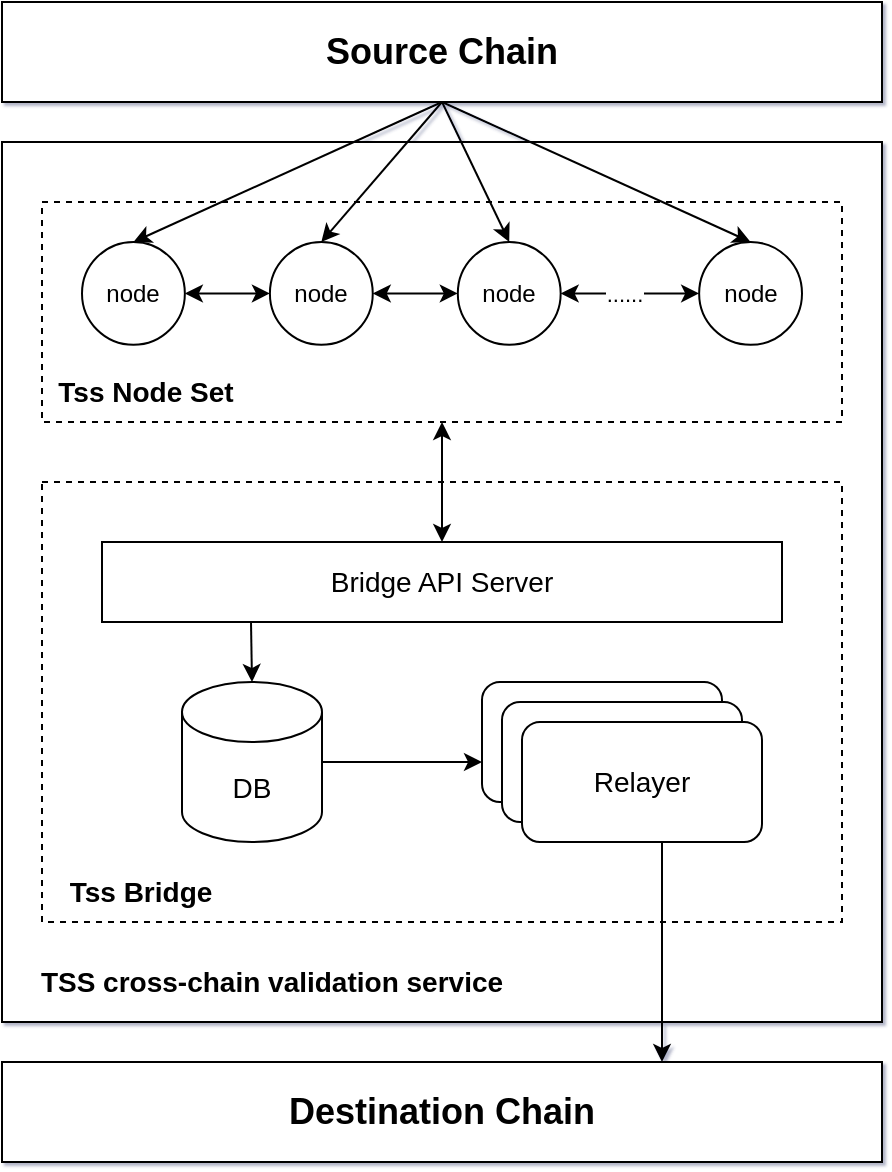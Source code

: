 <mxfile version="17.2.5" type="github" pages="3">
  <diagram id="26eV3ZIRrawxO_ZgqYXO" name="arch">
    <mxGraphModel dx="946" dy="557" grid="0" gridSize="10" guides="1" tooltips="1" connect="1" arrows="1" fold="1" page="1" pageScale="1" pageWidth="827" pageHeight="1169" background="none" math="0" shadow="1">
      <root>
        <mxCell id="0" />
        <mxCell id="1" parent="0" />
        <mxCell id="dzvUKzrdcoG2YfKmjJi--2" value="" style="whiteSpace=wrap;html=1;aspect=fixed;" vertex="1" parent="1">
          <mxGeometry x="130" y="140" width="440" height="440" as="geometry" />
        </mxCell>
        <mxCell id="dzvUKzrdcoG2YfKmjJi--1" value="&lt;b&gt;&lt;font style=&quot;font-size: 18px&quot;&gt;Source Chain&lt;/font&gt;&lt;/b&gt;" style="rounded=0;whiteSpace=wrap;html=1;" vertex="1" parent="1">
          <mxGeometry x="130" y="70" width="440" height="50" as="geometry" />
        </mxCell>
        <mxCell id="dzvUKzrdcoG2YfKmjJi--3" value="" style="rounded=0;whiteSpace=wrap;html=1;dashed=1;" vertex="1" parent="1">
          <mxGeometry x="150" y="170" width="400" height="110" as="geometry" />
        </mxCell>
        <mxCell id="dzvUKzrdcoG2YfKmjJi--20" value="" style="group" vertex="1" connectable="0" parent="1">
          <mxGeometry x="170" y="190" width="360" height="60" as="geometry" />
        </mxCell>
        <mxCell id="dzvUKzrdcoG2YfKmjJi--4" value="node" style="ellipse;whiteSpace=wrap;html=1;aspect=fixed;" vertex="1" parent="dzvUKzrdcoG2YfKmjJi--20">
          <mxGeometry width="51.429" height="51.429" as="geometry" />
        </mxCell>
        <mxCell id="dzvUKzrdcoG2YfKmjJi--5" value="node" style="ellipse;whiteSpace=wrap;html=1;aspect=fixed;" vertex="1" parent="dzvUKzrdcoG2YfKmjJi--20">
          <mxGeometry x="93.951" width="51.429" height="51.429" as="geometry" />
        </mxCell>
        <mxCell id="dzvUKzrdcoG2YfKmjJi--6" value="&lt;span&gt;node&lt;/span&gt;" style="ellipse;whiteSpace=wrap;html=1;aspect=fixed;" vertex="1" parent="dzvUKzrdcoG2YfKmjJi--20">
          <mxGeometry x="187.903" width="51.429" height="51.429" as="geometry" />
        </mxCell>
        <mxCell id="dzvUKzrdcoG2YfKmjJi--7" value="&lt;span&gt;node&lt;/span&gt;" style="ellipse;whiteSpace=wrap;html=1;aspect=fixed;" vertex="1" parent="dzvUKzrdcoG2YfKmjJi--20">
          <mxGeometry x="308.571" width="51.429" height="51.429" as="geometry" />
        </mxCell>
        <mxCell id="dzvUKzrdcoG2YfKmjJi--8" value="" style="endArrow=classic;startArrow=classic;html=1;rounded=0;exitX=1;exitY=0.5;exitDx=0;exitDy=0;entryX=0;entryY=0.5;entryDx=0;entryDy=0;" edge="1" parent="dzvUKzrdcoG2YfKmjJi--20" source="dzvUKzrdcoG2YfKmjJi--4" target="dzvUKzrdcoG2YfKmjJi--5">
          <mxGeometry width="50" height="50" relative="1" as="geometry">
            <mxPoint x="57.815" y="120" as="sourcePoint" />
            <mxPoint x="93.95" y="70" as="targetPoint" />
          </mxGeometry>
        </mxCell>
        <mxCell id="dzvUKzrdcoG2YfKmjJi--17" value="" style="endArrow=classic;startArrow=classic;html=1;rounded=0;exitX=1;exitY=0.5;exitDx=0;exitDy=0;entryX=0;entryY=0.5;entryDx=0;entryDy=0;" edge="1" parent="dzvUKzrdcoG2YfKmjJi--20" source="dzvUKzrdcoG2YfKmjJi--6" target="dzvUKzrdcoG2YfKmjJi--7">
          <mxGeometry width="50" height="50" relative="1" as="geometry">
            <mxPoint x="188.571" y="120" as="sourcePoint" />
            <mxPoint x="231.429" y="70" as="targetPoint" />
          </mxGeometry>
        </mxCell>
        <mxCell id="dzvUKzrdcoG2YfKmjJi--19" value="......" style="edgeLabel;html=1;align=center;verticalAlign=middle;resizable=0;points=[];" vertex="1" connectable="0" parent="dzvUKzrdcoG2YfKmjJi--17">
          <mxGeometry x="-0.242" y="-1" relative="1" as="geometry">
            <mxPoint x="5" y="-1" as="offset" />
          </mxGeometry>
        </mxCell>
        <mxCell id="dzvUKzrdcoG2YfKmjJi--18" value="" style="endArrow=classic;startArrow=classic;html=1;rounded=0;exitX=1;exitY=0.5;exitDx=0;exitDy=0;" edge="1" parent="dzvUKzrdcoG2YfKmjJi--20" source="dzvUKzrdcoG2YfKmjJi--5" target="dzvUKzrdcoG2YfKmjJi--6">
          <mxGeometry width="50" height="50" relative="1" as="geometry">
            <mxPoint x="214.286" y="180" as="sourcePoint" />
            <mxPoint x="257.143" y="130" as="targetPoint" />
          </mxGeometry>
        </mxCell>
        <mxCell id="dzvUKzrdcoG2YfKmjJi--21" value="&lt;b&gt;&lt;font style=&quot;font-size: 14px&quot;&gt;Tss Node Set&lt;/font&gt;&lt;/b&gt;" style="text;html=1;strokeColor=none;fillColor=none;align=center;verticalAlign=middle;whiteSpace=wrap;rounded=0;" vertex="1" parent="1">
          <mxGeometry x="150" y="250" width="104" height="30" as="geometry" />
        </mxCell>
        <mxCell id="dzvUKzrdcoG2YfKmjJi--22" value="" style="rounded=0;whiteSpace=wrap;html=1;fontSize=14;dashed=1;" vertex="1" parent="1">
          <mxGeometry x="150" y="310" width="400" height="220" as="geometry" />
        </mxCell>
        <mxCell id="dzvUKzrdcoG2YfKmjJi--23" value="Bridge API Server" style="rounded=0;whiteSpace=wrap;html=1;fontSize=14;" vertex="1" parent="1">
          <mxGeometry x="180" y="340" width="340" height="40" as="geometry" />
        </mxCell>
        <mxCell id="dzvUKzrdcoG2YfKmjJi--24" value="DB" style="shape=cylinder3;whiteSpace=wrap;html=1;boundedLbl=1;backgroundOutline=1;size=15;fontSize=14;" vertex="1" parent="1">
          <mxGeometry x="220" y="410" width="70" height="80" as="geometry" />
        </mxCell>
        <mxCell id="dzvUKzrdcoG2YfKmjJi--25" value="" style="endArrow=classic;html=1;rounded=0;fontSize=14;" edge="1" parent="1">
          <mxGeometry width="50" height="50" relative="1" as="geometry">
            <mxPoint x="254.5" y="380" as="sourcePoint" />
            <mxPoint x="255" y="410" as="targetPoint" />
          </mxGeometry>
        </mxCell>
        <mxCell id="dzvUKzrdcoG2YfKmjJi--36" style="edgeStyle=none;rounded=0;orthogonalLoop=1;jettySize=auto;html=1;entryX=0.75;entryY=0;entryDx=0;entryDy=0;fontSize=18;" edge="1" parent="1" target="dzvUKzrdcoG2YfKmjJi--31">
          <mxGeometry relative="1" as="geometry">
            <mxPoint x="460" y="490" as="sourcePoint" />
          </mxGeometry>
        </mxCell>
        <mxCell id="dzvUKzrdcoG2YfKmjJi--27" value="" style="endArrow=classic;html=1;rounded=0;fontSize=14;exitX=1;exitY=0.5;exitDx=0;exitDy=0;exitPerimeter=0;entryX=0;entryY=0.667;entryDx=0;entryDy=0;entryPerimeter=0;" edge="1" parent="1" source="dzvUKzrdcoG2YfKmjJi--24" target="dzvUKzrdcoG2YfKmjJi--26">
          <mxGeometry width="50" height="50" relative="1" as="geometry">
            <mxPoint x="290" y="490" as="sourcePoint" />
            <mxPoint x="360" y="450" as="targetPoint" />
          </mxGeometry>
        </mxCell>
        <mxCell id="dzvUKzrdcoG2YfKmjJi--28" value="&lt;b&gt;&lt;font style=&quot;font-size: 14px&quot;&gt;Tss Bridge&lt;/font&gt;&lt;/b&gt;" style="text;html=1;strokeColor=none;fillColor=none;align=center;verticalAlign=middle;whiteSpace=wrap;rounded=0;fontSize=14;" vertex="1" parent="1">
          <mxGeometry x="160" y="500" width="79" height="30" as="geometry" />
        </mxCell>
        <mxCell id="dzvUKzrdcoG2YfKmjJi--29" value="" style="endArrow=classic;startArrow=classic;html=1;rounded=0;fontSize=14;entryX=0.5;entryY=1;entryDx=0;entryDy=0;" edge="1" parent="1" target="dzvUKzrdcoG2YfKmjJi--3">
          <mxGeometry width="50" height="50" relative="1" as="geometry">
            <mxPoint x="350" y="340" as="sourcePoint" />
            <mxPoint x="349.5" y="290" as="targetPoint" />
          </mxGeometry>
        </mxCell>
        <mxCell id="dzvUKzrdcoG2YfKmjJi--30" value="&lt;b&gt;TSS cross-chain validation service&lt;/b&gt;" style="text;html=1;strokeColor=none;fillColor=none;align=center;verticalAlign=middle;whiteSpace=wrap;rounded=0;fontSize=14;" vertex="1" parent="1">
          <mxGeometry x="140" y="550" width="250" height="20" as="geometry" />
        </mxCell>
        <mxCell id="dzvUKzrdcoG2YfKmjJi--31" value="&lt;b&gt;&lt;font style=&quot;font-size: 18px&quot;&gt;Destination Chain&lt;/font&gt;&lt;/b&gt;" style="rounded=0;whiteSpace=wrap;html=1;" vertex="1" parent="1">
          <mxGeometry x="130" y="600" width="440" height="50" as="geometry" />
        </mxCell>
        <mxCell id="dzvUKzrdcoG2YfKmjJi--32" style="rounded=0;orthogonalLoop=1;jettySize=auto;html=1;exitX=0.5;exitY=1;exitDx=0;exitDy=0;entryX=0.5;entryY=0;entryDx=0;entryDy=0;fontSize=18;" edge="1" parent="1" source="dzvUKzrdcoG2YfKmjJi--1" target="dzvUKzrdcoG2YfKmjJi--4">
          <mxGeometry relative="1" as="geometry" />
        </mxCell>
        <mxCell id="dzvUKzrdcoG2YfKmjJi--33" style="edgeStyle=none;rounded=0;orthogonalLoop=1;jettySize=auto;html=1;entryX=0.5;entryY=0;entryDx=0;entryDy=0;fontSize=18;exitX=0.5;exitY=1;exitDx=0;exitDy=0;" edge="1" parent="1" source="dzvUKzrdcoG2YfKmjJi--1" target="dzvUKzrdcoG2YfKmjJi--5">
          <mxGeometry relative="1" as="geometry" />
        </mxCell>
        <mxCell id="dzvUKzrdcoG2YfKmjJi--34" style="edgeStyle=none;rounded=0;orthogonalLoop=1;jettySize=auto;html=1;exitX=0.5;exitY=1;exitDx=0;exitDy=0;entryX=0.5;entryY=0;entryDx=0;entryDy=0;fontSize=18;" edge="1" parent="1" source="dzvUKzrdcoG2YfKmjJi--1" target="dzvUKzrdcoG2YfKmjJi--6">
          <mxGeometry relative="1" as="geometry" />
        </mxCell>
        <mxCell id="dzvUKzrdcoG2YfKmjJi--35" style="edgeStyle=none;rounded=0;orthogonalLoop=1;jettySize=auto;html=1;exitX=0.5;exitY=1;exitDx=0;exitDy=0;entryX=0.5;entryY=0;entryDx=0;entryDy=0;fontSize=18;" edge="1" parent="1" source="dzvUKzrdcoG2YfKmjJi--1" target="dzvUKzrdcoG2YfKmjJi--7">
          <mxGeometry relative="1" as="geometry" />
        </mxCell>
        <mxCell id="dzvUKzrdcoG2YfKmjJi--40" value="" style="group" vertex="1" connectable="0" parent="1">
          <mxGeometry x="370" y="410" width="140" height="80" as="geometry" />
        </mxCell>
        <mxCell id="dzvUKzrdcoG2YfKmjJi--26" value="Relayer" style="rounded=1;whiteSpace=wrap;html=1;fontSize=14;" vertex="1" parent="dzvUKzrdcoG2YfKmjJi--40">
          <mxGeometry width="120" height="60" as="geometry" />
        </mxCell>
        <mxCell id="dzvUKzrdcoG2YfKmjJi--37" value="Relayer" style="rounded=1;whiteSpace=wrap;html=1;fontSize=14;" vertex="1" parent="dzvUKzrdcoG2YfKmjJi--40">
          <mxGeometry x="10" y="10" width="120" height="60" as="geometry" />
        </mxCell>
        <mxCell id="dzvUKzrdcoG2YfKmjJi--38" value="Relayer" style="rounded=1;whiteSpace=wrap;html=1;fontSize=14;" vertex="1" parent="dzvUKzrdcoG2YfKmjJi--40">
          <mxGeometry x="20" y="20" width="120" height="60" as="geometry" />
        </mxCell>
      </root>
    </mxGraphModel>
  </diagram>
  <diagram id="fqnMtmJkmWyak88JgbD0" name="relayd">
    <mxGraphModel dx="946" dy="557" grid="0" gridSize="10" guides="1" tooltips="1" connect="1" arrows="1" fold="1" page="1" pageScale="1" pageWidth="827" pageHeight="1169" math="0" shadow="0">
      <root>
        <mxCell id="0" />
        <mxCell id="1" parent="0" />
        <mxCell id="tj-BnypWOK7fnNwKteRC-2" value="tss node" style="ellipse;whiteSpace=wrap;html=1;fontSize=18;" vertex="1" parent="1">
          <mxGeometry x="10" y="280" width="120" height="80" as="geometry" />
        </mxCell>
        <mxCell id="tj-BnypWOK7fnNwKteRC-3" value="&lt;font style=&quot;font-size: 14px&quot;&gt;eventN&lt;/font&gt;" style="rounded=0;whiteSpace=wrap;html=1;fontSize=18;" vertex="1" parent="1">
          <mxGeometry x="240" y="240" width="80" height="40" as="geometry" />
        </mxCell>
        <mxCell id="tj-BnypWOK7fnNwKteRC-4" value="&lt;font style=&quot;font-size: 14px&quot;&gt;nonceN&lt;/font&gt;" style="rounded=0;whiteSpace=wrap;html=1;fontSize=18;" vertex="1" parent="1">
          <mxGeometry x="320" y="240" width="80" height="40" as="geometry" />
        </mxCell>
        <mxCell id="tj-BnypWOK7fnNwKteRC-5" value="......" style="rounded=0;whiteSpace=wrap;html=1;fontSize=18;" vertex="1" parent="1">
          <mxGeometry x="240" y="280" width="80" height="40" as="geometry" />
        </mxCell>
        <mxCell id="tj-BnypWOK7fnNwKteRC-6" value="......" style="rounded=0;whiteSpace=wrap;html=1;fontSize=18;" vertex="1" parent="1">
          <mxGeometry x="320" y="280" width="80" height="40" as="geometry" />
        </mxCell>
        <mxCell id="tj-BnypWOK7fnNwKteRC-7" value="&lt;font style=&quot;font-size: 14px&quot;&gt;event2&lt;/font&gt;" style="rounded=0;whiteSpace=wrap;html=1;fontSize=18;" vertex="1" parent="1">
          <mxGeometry x="240" y="320" width="80" height="40" as="geometry" />
        </mxCell>
        <mxCell id="tj-BnypWOK7fnNwKteRC-8" value="&lt;font style=&quot;font-size: 14px&quot;&gt;nonce2&lt;/font&gt;" style="rounded=0;whiteSpace=wrap;html=1;fontSize=18;" vertex="1" parent="1">
          <mxGeometry x="320" y="320" width="80" height="40" as="geometry" />
        </mxCell>
        <mxCell id="tj-BnypWOK7fnNwKteRC-9" value="&lt;font style=&quot;font-size: 14px&quot;&gt;event1&lt;/font&gt;" style="rounded=0;whiteSpace=wrap;html=1;fontSize=18;" vertex="1" parent="1">
          <mxGeometry x="240" y="360" width="80" height="40" as="geometry" />
        </mxCell>
        <mxCell id="tj-BnypWOK7fnNwKteRC-10" value="&lt;font style=&quot;font-size: 14px&quot;&gt;nonce1&lt;/font&gt;" style="rounded=0;whiteSpace=wrap;html=1;fontSize=18;" vertex="1" parent="1">
          <mxGeometry x="320" y="360" width="80" height="40" as="geometry" />
        </mxCell>
        <mxCell id="tj-BnypWOK7fnNwKteRC-13" value="relayd" style="ellipse;whiteSpace=wrap;html=1;fontSize=18;fillColor=#fff2cc;strokeColor=#d6b656;" vertex="1" parent="1">
          <mxGeometry x="500" y="370" width="120" height="80" as="geometry" />
        </mxCell>
        <mxCell id="tj-BnypWOK7fnNwKteRC-14" value="" style="shape=flexArrow;endArrow=classic;html=1;rounded=0;fontSize=18;" edge="1" parent="1">
          <mxGeometry width="50" height="50" relative="1" as="geometry">
            <mxPoint x="410" y="380" as="sourcePoint" />
            <mxPoint x="490" y="400" as="targetPoint" />
          </mxGeometry>
        </mxCell>
        <mxCell id="tj-BnypWOK7fnNwKteRC-15" value="&lt;font style=&quot;font-size: 12px&quot;&gt;query&lt;/font&gt;" style="edgeLabel;html=1;align=center;verticalAlign=middle;resizable=0;points=[];fontSize=18;" vertex="1" connectable="0" parent="tj-BnypWOK7fnNwKteRC-14">
          <mxGeometry x="-0.059" y="-3" relative="1" as="geometry">
            <mxPoint x="-7" y="-12" as="offset" />
          </mxGeometry>
        </mxCell>
        <mxCell id="tj-BnypWOK7fnNwKteRC-16" value="block chain" style="ellipse;shape=cloud;whiteSpace=wrap;html=1;fontSize=18;" vertex="1" parent="1">
          <mxGeometry x="570" y="180" width="170" height="100" as="geometry" />
        </mxCell>
        <mxCell id="tj-BnypWOK7fnNwKteRC-17" value="" style="shape=flexArrow;endArrow=classic;html=1;rounded=0;fontSize=18;" edge="1" parent="1" target="tj-BnypWOK7fnNwKteRC-16">
          <mxGeometry width="50" height="50" relative="1" as="geometry">
            <mxPoint x="600" y="370" as="sourcePoint" />
            <mxPoint x="630" y="350" as="targetPoint" />
          </mxGeometry>
        </mxCell>
        <mxCell id="tj-BnypWOK7fnNwKteRC-18" value="&lt;font style=&quot;font-size: 12px&quot;&gt;broadcast&lt;/font&gt;" style="edgeLabel;html=1;align=center;verticalAlign=middle;resizable=0;points=[];fontSize=18;" vertex="1" connectable="0" parent="tj-BnypWOK7fnNwKteRC-17">
          <mxGeometry x="-0.308" y="-2" relative="1" as="geometry">
            <mxPoint y="-1" as="offset" />
          </mxGeometry>
        </mxCell>
        <mxCell id="tj-BnypWOK7fnNwKteRC-22" value="" style="shape=flexArrow;endArrow=classic;html=1;rounded=0;fontSize=18;curved=1;" edge="1" parent="1">
          <mxGeometry width="50" height="50" relative="1" as="geometry">
            <mxPoint x="140" y="300" as="sourcePoint" />
            <mxPoint x="230" y="260" as="targetPoint" />
          </mxGeometry>
        </mxCell>
        <mxCell id="tj-BnypWOK7fnNwKteRC-23" value="&lt;font style=&quot;font-size: 12px&quot;&gt;insert&lt;/font&gt;" style="edgeLabel;html=1;align=center;verticalAlign=middle;resizable=0;points=[];fontSize=18;" vertex="1" connectable="0" parent="tj-BnypWOK7fnNwKteRC-22">
          <mxGeometry x="-0.002" y="2" relative="1" as="geometry">
            <mxPoint as="offset" />
          </mxGeometry>
        </mxCell>
        <mxCell id="tj-BnypWOK7fnNwKteRC-24" value="&lt;b&gt;&lt;font style=&quot;font-size: 18px&quot;&gt;Events Table&lt;/font&gt;&lt;/b&gt;" style="text;html=1;strokeColor=none;fillColor=none;align=center;verticalAlign=middle;whiteSpace=wrap;rounded=0;fontSize=14;" vertex="1" parent="1">
          <mxGeometry x="260" y="200" width="130" height="40" as="geometry" />
        </mxCell>
      </root>
    </mxGraphModel>
  </diagram>
  <diagram id="1GgNbptNAkBH2z_Bqdp3" name="changeSigner">
    <mxGraphModel dx="946" dy="557" grid="0" gridSize="10" guides="1" tooltips="1" connect="1" arrows="1" fold="1" page="1" pageScale="1" pageWidth="827" pageHeight="1169" background="none" math="0" shadow="0">
      <root>
        <mxCell id="0" />
        <mxCell id="1" parent="0" />
        <mxCell id="sgoZjsbpFQ32NAwKh-4A-1" value="" style="endArrow=none;html=1;rounded=0;fontSize=18;curved=1;" edge="1" parent="1">
          <mxGeometry width="50" height="50" relative="1" as="geometry">
            <mxPoint y="660" as="sourcePoint" />
            <mxPoint x="760" y="660" as="targetPoint" />
          </mxGeometry>
        </mxCell>
        <mxCell id="sgoZjsbpFQ32NAwKh-4A-5" value="&lt;b&gt;Teleport&lt;/b&gt;" style="text;html=1;strokeColor=none;fillColor=none;align=center;verticalAlign=middle;whiteSpace=wrap;rounded=0;fontSize=18;" vertex="1" parent="1">
          <mxGeometry y="450" width="100" height="30" as="geometry" />
        </mxCell>
        <mxCell id="sgoZjsbpFQ32NAwKh-4A-6" value="&lt;b&gt;Off Chain&lt;/b&gt;" style="text;html=1;strokeColor=none;fillColor=none;align=center;verticalAlign=middle;whiteSpace=wrap;rounded=0;fontSize=18;" vertex="1" parent="1">
          <mxGeometry y="760" width="100" height="30" as="geometry" />
        </mxCell>
        <mxCell id="sgoZjsbpFQ32NAwKh-4A-40" value="" style="edgeStyle=orthogonalEdgeStyle;curved=1;rounded=0;orthogonalLoop=1;jettySize=auto;html=1;fontSize=14;" edge="1" parent="1" source="sgoZjsbpFQ32NAwKh-4A-38" target="sgoZjsbpFQ32NAwKh-4A-39">
          <mxGeometry relative="1" as="geometry" />
        </mxCell>
        <mxCell id="sgoZjsbpFQ32NAwKh-4A-38" value="&lt;font style=&quot;font-size: 12px&quot;&gt;proposal is submitted&lt;/font&gt;" style="rounded=0;whiteSpace=wrap;html=1;fontSize=18;" vertex="1" parent="1">
          <mxGeometry x="130" y="310" width="120" height="60" as="geometry" />
        </mxCell>
        <mxCell id="sgoZjsbpFQ32NAwKh-4A-64" value="" style="edgeStyle=orthogonalEdgeStyle;curved=1;rounded=0;orthogonalLoop=1;jettySize=auto;html=1;fontSize=14;" edge="1" parent="1" source="sgoZjsbpFQ32NAwKh-4A-39" target="sgoZjsbpFQ32NAwKh-4A-63">
          <mxGeometry relative="1" as="geometry" />
        </mxCell>
        <mxCell id="sgoZjsbpFQ32NAwKh-4A-39" value="&lt;div&gt;&lt;font style=&quot;font-size: 12px&quot;&gt;verify the signatures to identify the signers&lt;/font&gt;&lt;/div&gt;" style="rounded=0;whiteSpace=wrap;html=1;fontSize=18;align=center;" vertex="1" parent="1">
          <mxGeometry x="294" y="310" width="120" height="60" as="geometry" />
        </mxCell>
        <mxCell id="sgoZjsbpFQ32NAwKh-4A-79" value="" style="edgeStyle=none;rounded=0;orthogonalLoop=1;jettySize=auto;html=1;fontSize=12;" edge="1" parent="1" source="sgoZjsbpFQ32NAwKh-4A-41" target="sgoZjsbpFQ32NAwKh-4A-78">
          <mxGeometry relative="1" as="geometry" />
        </mxCell>
        <mxCell id="sgoZjsbpFQ32NAwKh-4A-41" value="&lt;font style=&quot;font-size: 12px&quot;&gt;proposal tallying&lt;/font&gt;" style="rounded=0;whiteSpace=wrap;html=1;fontSize=18;" vertex="1" parent="1">
          <mxGeometry x="600" y="490" width="120" height="60" as="geometry" />
        </mxCell>
        <mxCell id="sgoZjsbpFQ32NAwKh-4A-43" value="&lt;b&gt;proposer&lt;/b&gt;" style="shape=umlActor;verticalLabelPosition=bottom;verticalAlign=top;html=1;outlineConnect=0;fontSize=14;" vertex="1" parent="1">
          <mxGeometry x="175" y="130" width="30" height="60" as="geometry" />
        </mxCell>
        <mxCell id="sgoZjsbpFQ32NAwKh-4A-49" value="" style="group" vertex="1" connectable="0" parent="1">
          <mxGeometry x="840" y="480" width="50" height="80" as="geometry" />
        </mxCell>
        <mxCell id="sgoZjsbpFQ32NAwKh-4A-46" value="" style="shape=umlActor;verticalLabelPosition=bottom;verticalAlign=top;html=1;outlineConnect=0;fontSize=14;" vertex="1" parent="sgoZjsbpFQ32NAwKh-4A-49">
          <mxGeometry width="30" height="60" as="geometry" />
        </mxCell>
        <mxCell id="sgoZjsbpFQ32NAwKh-4A-47" value="" style="shape=umlActor;verticalLabelPosition=bottom;verticalAlign=top;html=1;outlineConnect=0;fontSize=14;" vertex="1" parent="sgoZjsbpFQ32NAwKh-4A-49">
          <mxGeometry x="10" y="10" width="30" height="60" as="geometry" />
        </mxCell>
        <mxCell id="sgoZjsbpFQ32NAwKh-4A-48" value="&lt;b&gt;voters&lt;/b&gt;" style="shape=umlActor;verticalLabelPosition=bottom;verticalAlign=top;html=1;outlineConnect=0;fontSize=14;" vertex="1" parent="sgoZjsbpFQ32NAwKh-4A-49">
          <mxGeometry x="20" y="20" width="30" height="60" as="geometry" />
        </mxCell>
        <mxCell id="sgoZjsbpFQ32NAwKh-4A-54" value="" style="shape=flexArrow;endArrow=classic;html=1;rounded=0;fontSize=14;curved=1;" edge="1" parent="1">
          <mxGeometry width="50" height="50" relative="1" as="geometry">
            <mxPoint x="189.5" y="230" as="sourcePoint" />
            <mxPoint x="189.5" y="300" as="targetPoint" />
          </mxGeometry>
        </mxCell>
        <mxCell id="sgoZjsbpFQ32NAwKh-4A-56" value="send a proposal" style="edgeLabel;html=1;align=center;verticalAlign=middle;resizable=0;points=[];fontSize=14;" vertex="1" connectable="0" parent="sgoZjsbpFQ32NAwKh-4A-54">
          <mxGeometry x="-0.357" y="5" relative="1" as="geometry">
            <mxPoint as="offset" />
          </mxGeometry>
        </mxCell>
        <mxCell id="sgoZjsbpFQ32NAwKh-4A-55" value="" style="shape=flexArrow;endArrow=classic;html=1;rounded=0;fontSize=14;curved=1;" edge="1" parent="1">
          <mxGeometry width="50" height="50" relative="1" as="geometry">
            <mxPoint x="819.5" y="519.5" as="sourcePoint" />
            <mxPoint x="730" y="519.5" as="targetPoint" />
          </mxGeometry>
        </mxCell>
        <mxCell id="sgoZjsbpFQ32NAwKh-4A-57" value="vote" style="edgeLabel;html=1;align=center;verticalAlign=middle;resizable=0;points=[];fontSize=14;" vertex="1" connectable="0" parent="sgoZjsbpFQ32NAwKh-4A-55">
          <mxGeometry x="-0.357" relative="1" as="geometry">
            <mxPoint as="offset" />
          </mxGeometry>
        </mxCell>
        <mxCell id="sgoZjsbpFQ32NAwKh-4A-66" value="" style="edgeStyle=orthogonalEdgeStyle;curved=1;rounded=0;orthogonalLoop=1;jettySize=auto;html=1;fontSize=12;" edge="1" parent="1" source="sgoZjsbpFQ32NAwKh-4A-63" target="sgoZjsbpFQ32NAwKh-4A-65">
          <mxGeometry relative="1" as="geometry" />
        </mxCell>
        <mxCell id="sgoZjsbpFQ32NAwKh-4A-67" value="yes" style="edgeLabel;html=1;align=center;verticalAlign=middle;resizable=0;points=[];fontSize=12;" vertex="1" connectable="0" parent="sgoZjsbpFQ32NAwKh-4A-66">
          <mxGeometry x="-0.2" y="-1" relative="1" as="geometry">
            <mxPoint y="1" as="offset" />
          </mxGeometry>
        </mxCell>
        <mxCell id="sgoZjsbpFQ32NAwKh-4A-69" value="&lt;font style=&quot;font-size: 12px&quot;&gt;no&lt;/font&gt;" style="rounded=0;orthogonalLoop=1;jettySize=auto;html=1;fontSize=17;" edge="1" parent="1" source="sgoZjsbpFQ32NAwKh-4A-63" target="sgoZjsbpFQ32NAwKh-4A-68">
          <mxGeometry relative="1" as="geometry" />
        </mxCell>
        <mxCell id="sgoZjsbpFQ32NAwKh-4A-63" value="&lt;font style=&quot;font-size: 12px&quot;&gt;pass the verification？&lt;/font&gt;" style="rhombus;whiteSpace=wrap;html=1;fontSize=18;rounded=0;" vertex="1" parent="1">
          <mxGeometry x="470" y="300" width="70" height="80" as="geometry" />
        </mxCell>
        <mxCell id="sgoZjsbpFQ32NAwKh-4A-70" style="edgeStyle=none;rounded=0;orthogonalLoop=1;jettySize=auto;html=1;fontSize=12;dashed=1;" edge="1" parent="1" source="sgoZjsbpFQ32NAwKh-4A-65" target="sgoZjsbpFQ32NAwKh-4A-41">
          <mxGeometry relative="1" as="geometry" />
        </mxCell>
        <mxCell id="sgoZjsbpFQ32NAwKh-4A-65" value="&lt;font size=&quot;1&quot;&gt;proposal committed&lt;/font&gt;" style="whiteSpace=wrap;html=1;fontSize=18;rounded=0;" vertex="1" parent="1">
          <mxGeometry x="600" y="310" width="120" height="60" as="geometry" />
        </mxCell>
        <mxCell id="sgoZjsbpFQ32NAwKh-4A-68" value="&lt;font style=&quot;font-size: 12px&quot;&gt;discard&lt;/font&gt;" style="ellipse;whiteSpace=wrap;html=1;fontSize=18;rounded=0;fillColor=#f8cecc;strokeColor=#b85450;" vertex="1" parent="1">
          <mxGeometry x="478.75" y="415" width="52.5" height="50" as="geometry" />
        </mxCell>
        <mxCell id="sgoZjsbpFQ32NAwKh-4A-81" value="" style="edgeStyle=none;rounded=0;orthogonalLoop=1;jettySize=auto;html=1;fontSize=12;" edge="1" parent="1" source="sgoZjsbpFQ32NAwKh-4A-78" target="sgoZjsbpFQ32NAwKh-4A-80">
          <mxGeometry relative="1" as="geometry" />
        </mxCell>
        <mxCell id="sgoZjsbpFQ32NAwKh-4A-82" value="no" style="edgeLabel;html=1;align=center;verticalAlign=middle;resizable=0;points=[];fontSize=12;" vertex="1" connectable="0" parent="sgoZjsbpFQ32NAwKh-4A-81">
          <mxGeometry x="-0.175" y="-1" relative="1" as="geometry">
            <mxPoint as="offset" />
          </mxGeometry>
        </mxCell>
        <mxCell id="sgoZjsbpFQ32NAwKh-4A-90" style="edgeStyle=none;rounded=0;orthogonalLoop=1;jettySize=auto;html=1;exitX=0;exitY=0.5;exitDx=0;exitDy=0;entryX=0.5;entryY=0;entryDx=0;entryDy=0;fontSize=12;" edge="1" parent="1" source="sgoZjsbpFQ32NAwKh-4A-78" target="sgoZjsbpFQ32NAwKh-4A-86">
          <mxGeometry relative="1" as="geometry" />
        </mxCell>
        <mxCell id="sgoZjsbpFQ32NAwKh-4A-91" value="yes" style="edgeLabel;html=1;align=center;verticalAlign=middle;resizable=0;points=[];fontSize=12;" vertex="1" connectable="0" parent="sgoZjsbpFQ32NAwKh-4A-90">
          <mxGeometry x="-0.029" y="3" relative="1" as="geometry">
            <mxPoint as="offset" />
          </mxGeometry>
        </mxCell>
        <mxCell id="sgoZjsbpFQ32NAwKh-4A-78" value="&lt;font style=&quot;font-size: 12px&quot;&gt;reach the quorum&lt;/font&gt;" style="rhombus;whiteSpace=wrap;html=1;fontSize=18;rounded=0;" vertex="1" parent="1">
          <mxGeometry x="465" y="480" width="80" height="80" as="geometry" />
        </mxCell>
        <mxCell id="sgoZjsbpFQ32NAwKh-4A-80" value="&lt;font style=&quot;font-size: 12px&quot;&gt;end&lt;/font&gt;" style="ellipse;whiteSpace=wrap;html=1;fontSize=18;rounded=0;fillColor=#f8cecc;strokeColor=#b85450;" vertex="1" parent="1">
          <mxGeometry x="478.75" y="595" width="61.25" height="50" as="geometry" />
        </mxCell>
        <mxCell id="sgoZjsbpFQ32NAwKh-4A-88" value="" style="edgeStyle=none;rounded=0;orthogonalLoop=1;jettySize=auto;html=1;fontSize=12;" edge="1" parent="1" source="sgoZjsbpFQ32NAwKh-4A-86" target="sgoZjsbpFQ32NAwKh-4A-87">
          <mxGeometry relative="1" as="geometry" />
        </mxCell>
        <mxCell id="sgoZjsbpFQ32NAwKh-4A-89" value="yes" style="edgeLabel;html=1;align=center;verticalAlign=middle;resizable=0;points=[];fontSize=12;" vertex="1" connectable="0" parent="sgoZjsbpFQ32NAwKh-4A-88">
          <mxGeometry x="-0.314" y="4" relative="1" as="geometry">
            <mxPoint as="offset" />
          </mxGeometry>
        </mxCell>
        <mxCell id="sgoZjsbpFQ32NAwKh-4A-93" value="" style="edgeStyle=none;rounded=0;orthogonalLoop=1;jettySize=auto;html=1;fontSize=12;" edge="1" parent="1" source="sgoZjsbpFQ32NAwKh-4A-86" target="sgoZjsbpFQ32NAwKh-4A-92">
          <mxGeometry relative="1" as="geometry" />
        </mxCell>
        <mxCell id="sgoZjsbpFQ32NAwKh-4A-86" value="if target chain is Teleport" style="rhombus;whiteSpace=wrap;html=1;fontSize=12;direction=south;" vertex="1" parent="1">
          <mxGeometry x="314" y="480" width="80" height="80" as="geometry" />
        </mxCell>
        <mxCell id="sgoZjsbpFQ32NAwKh-4A-87" value="pool address changed" style="ellipse;whiteSpace=wrap;html=1;fillColor=#d5e8d4;strokeColor=#82b366;" vertex="1" parent="1">
          <mxGeometry x="314" y="590" width="80" height="60" as="geometry" />
        </mxCell>
        <mxCell id="sgoZjsbpFQ32NAwKh-4A-92" value="emit changing pool address event" style="whiteSpace=wrap;html=1;" vertex="1" parent="1">
          <mxGeometry x="130" y="490" width="120" height="60" as="geometry" />
        </mxCell>
        <mxCell id="sgoZjsbpFQ32NAwKh-4A-95" value="" style="shape=flexArrow;endArrow=classic;html=1;rounded=0;fontSize=12;entryX=0.575;entryY=-0.008;entryDx=0;entryDy=0;entryPerimeter=0;" edge="1" parent="1" target="sgoZjsbpFQ32NAwKh-4A-96">
          <mxGeometry width="50" height="50" relative="1" as="geometry">
            <mxPoint x="189.5" y="580" as="sourcePoint" />
            <mxPoint x="190" y="720" as="targetPoint" />
            <Array as="points">
              <mxPoint x="189.5" y="640" />
            </Array>
          </mxGeometry>
        </mxCell>
        <mxCell id="sgoZjsbpFQ32NAwKh-4A-100" value="listening the event" style="edgeLabel;html=1;align=center;verticalAlign=middle;resizable=0;points=[];fontSize=12;" vertex="1" connectable="0" parent="sgoZjsbpFQ32NAwKh-4A-95">
          <mxGeometry x="0.235" y="3" relative="1" as="geometry">
            <mxPoint as="offset" />
          </mxGeometry>
        </mxCell>
        <mxCell id="sgoZjsbpFQ32NAwKh-4A-99" value="" style="group" vertex="1" connectable="0" parent="1">
          <mxGeometry x="120" y="740" width="140" height="80" as="geometry" />
        </mxCell>
        <mxCell id="sgoZjsbpFQ32NAwKh-4A-96" value="" style="rounded=1;whiteSpace=wrap;html=1;fontSize=12;" vertex="1" parent="sgoZjsbpFQ32NAwKh-4A-99">
          <mxGeometry width="120" height="60" as="geometry" />
        </mxCell>
        <mxCell id="sgoZjsbpFQ32NAwKh-4A-97" value="" style="rounded=1;whiteSpace=wrap;html=1;fontSize=12;" vertex="1" parent="sgoZjsbpFQ32NAwKh-4A-99">
          <mxGeometry x="10" y="10" width="120" height="60" as="geometry" />
        </mxCell>
        <mxCell id="sgoZjsbpFQ32NAwKh-4A-98" value="Previous group of Signers" style="rounded=1;whiteSpace=wrap;html=1;fontSize=12;" vertex="1" parent="sgoZjsbpFQ32NAwKh-4A-99">
          <mxGeometry x="20" y="20" width="120" height="60" as="geometry" />
        </mxCell>
        <mxCell id="sgoZjsbpFQ32NAwKh-4A-105" value="" style="edgeStyle=none;rounded=0;orthogonalLoop=1;jettySize=auto;html=1;fontSize=12;entryX=0;entryY=0.5;entryDx=0;entryDy=0;" edge="1" parent="1" source="sgoZjsbpFQ32NAwKh-4A-98" target="sgoZjsbpFQ32NAwKh-4A-106">
          <mxGeometry relative="1" as="geometry">
            <mxPoint x="340" y="790" as="targetPoint" />
          </mxGeometry>
        </mxCell>
        <mxCell id="sgoZjsbpFQ32NAwKh-4A-106" value="signing the tx for changing the pool address" style="rounded=0;whiteSpace=wrap;html=1;fontSize=12;" vertex="1" parent="1">
          <mxGeometry x="320" y="760" width="120" height="60" as="geometry" />
        </mxCell>
        <mxCell id="sgoZjsbpFQ32NAwKh-4A-107" value="" style="endArrow=none;html=1;rounded=0;fontSize=18;curved=1;" edge="1" parent="1">
          <mxGeometry width="50" height="50" relative="1" as="geometry">
            <mxPoint y="880" as="sourcePoint" />
            <mxPoint x="760" y="880" as="targetPoint" />
          </mxGeometry>
        </mxCell>
        <mxCell id="sgoZjsbpFQ32NAwKh-4A-108" value="&lt;b&gt;Target Chain&lt;/b&gt;" style="text;html=1;strokeColor=none;fillColor=none;align=center;verticalAlign=middle;whiteSpace=wrap;rounded=0;fontSize=18;" vertex="1" parent="1">
          <mxGeometry y="970" width="120" height="30" as="geometry" />
        </mxCell>
        <mxCell id="sgoZjsbpFQ32NAwKh-4A-109" value="" style="shape=flexArrow;endArrow=classic;html=1;rounded=0;fontSize=12;" edge="1" parent="1">
          <mxGeometry width="50" height="50" relative="1" as="geometry">
            <mxPoint x="379.5" y="830" as="sourcePoint" />
            <mxPoint x="380" y="950" as="targetPoint" />
          </mxGeometry>
        </mxCell>
        <mxCell id="sgoZjsbpFQ32NAwKh-4A-110" value="broadcast the signed transaction" style="edgeLabel;html=1;align=center;verticalAlign=middle;resizable=0;points=[];fontSize=12;" vertex="1" connectable="0" parent="sgoZjsbpFQ32NAwKh-4A-109">
          <mxGeometry x="0.042" relative="1" as="geometry">
            <mxPoint as="offset" />
          </mxGeometry>
        </mxCell>
        <mxCell id="sgoZjsbpFQ32NAwKh-4A-111" value="pool address changed" style="ellipse;whiteSpace=wrap;html=1;fillColor=#d5e8d4;strokeColor=#82b366;" vertex="1" parent="1">
          <mxGeometry x="340" y="955" width="80" height="60" as="geometry" />
        </mxCell>
        <mxCell id="sgoZjsbpFQ32NAwKh-4A-112" value="target chain:&lt;br&gt;xxx&lt;br&gt;&lt;br&gt;pool-address:&lt;br&gt;xxx&lt;br&gt;&lt;br&gt;pubkey1: signature1&lt;br&gt;pubkey2: signature2&lt;br&gt;pubkey3:signature3" style="shape=note;whiteSpace=wrap;html=1;backgroundOutline=1;darkOpacity=0.05;fontSize=12;fillColor=#fff2cc;strokeColor=#d6b656;" vertex="1" parent="1">
          <mxGeometry x="380" y="90" width="120" height="160" as="geometry" />
        </mxCell>
        <mxCell id="sgoZjsbpFQ32NAwKh-4A-113" value="" style="endArrow=none;html=1;rounded=0;fontSize=12;entryX=0;entryY=0.5;entryDx=0;entryDy=0;entryPerimeter=0;dashed=1;dashPattern=1 1;" edge="1" parent="1" target="sgoZjsbpFQ32NAwKh-4A-112">
          <mxGeometry width="50" height="50" relative="1" as="geometry">
            <mxPoint x="250" y="250" as="sourcePoint" />
            <mxPoint x="300" y="200" as="targetPoint" />
          </mxGeometry>
        </mxCell>
        <mxCell id="sgoZjsbpFQ32NAwKh-4A-114" value="proposal sample&amp;nbsp;" style="edgeLabel;html=1;align=center;verticalAlign=middle;resizable=0;points=[];fontSize=12;" vertex="1" connectable="0" parent="sgoZjsbpFQ32NAwKh-4A-113">
          <mxGeometry x="-0.104" y="4" relative="1" as="geometry">
            <mxPoint as="offset" />
          </mxGeometry>
        </mxCell>
      </root>
    </mxGraphModel>
  </diagram>
</mxfile>
